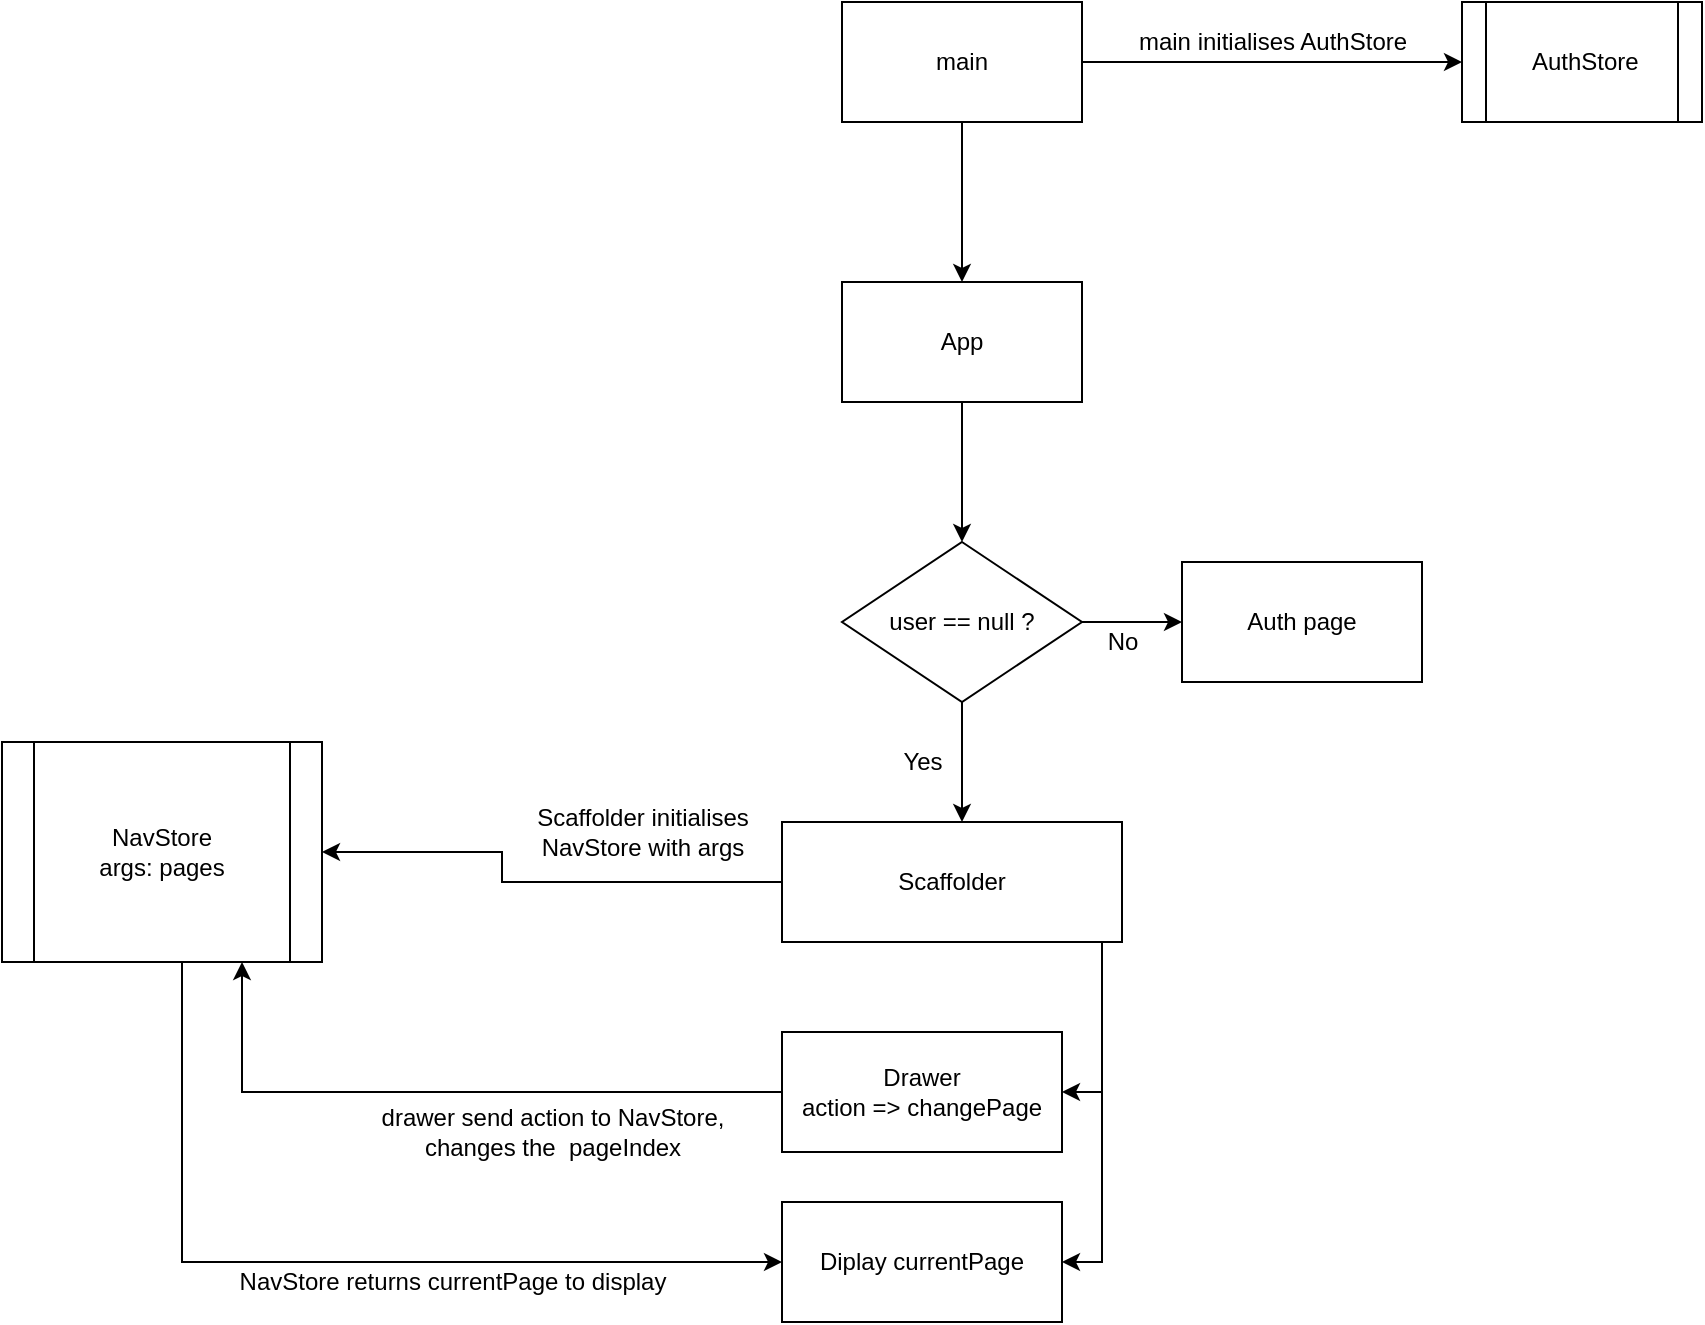 <mxfile>
    <diagram id="a-nrn7RsLYpkGz9jW-hu" name="Page-1">
        <mxGraphModel dx="1956" dy="1113" grid="1" gridSize="10" guides="1" tooltips="1" connect="1" arrows="1" fold="1" page="0" pageScale="1" pageWidth="827" pageHeight="1169" math="0" shadow="0">
            <root>
                <mxCell id="0"/>
                <mxCell id="1" parent="0"/>
                <mxCell id="4" value="" style="edgeStyle=orthogonalEdgeStyle;rounded=0;orthogonalLoop=1;jettySize=auto;html=1;" edge="1" parent="1" source="2" target="3">
                    <mxGeometry relative="1" as="geometry"/>
                </mxCell>
                <mxCell id="6" value="" style="edgeStyle=orthogonalEdgeStyle;rounded=0;orthogonalLoop=1;jettySize=auto;html=1;" edge="1" parent="1" source="2" target="5">
                    <mxGeometry relative="1" as="geometry"/>
                </mxCell>
                <mxCell id="2" value="main" style="rounded=0;whiteSpace=wrap;html=1;" vertex="1" parent="1">
                    <mxGeometry x="320" y="70" width="120" height="60" as="geometry"/>
                </mxCell>
                <mxCell id="3" value="&amp;nbsp;AuthStore" style="shape=process;whiteSpace=wrap;html=1;backgroundOutline=1;" vertex="1" parent="1">
                    <mxGeometry x="630" y="70" width="120" height="60" as="geometry"/>
                </mxCell>
                <mxCell id="9" value="" style="edgeStyle=orthogonalEdgeStyle;rounded=0;orthogonalLoop=1;jettySize=auto;html=1;" edge="1" parent="1" source="5" target="8">
                    <mxGeometry relative="1" as="geometry"/>
                </mxCell>
                <mxCell id="5" value="App" style="rounded=0;whiteSpace=wrap;html=1;" vertex="1" parent="1">
                    <mxGeometry x="320" y="210" width="120" height="60" as="geometry"/>
                </mxCell>
                <mxCell id="11" value="" style="edgeStyle=orthogonalEdgeStyle;rounded=0;orthogonalLoop=1;jettySize=auto;html=1;" edge="1" parent="1" source="8" target="10">
                    <mxGeometry relative="1" as="geometry"/>
                </mxCell>
                <mxCell id="13" value="" style="edgeStyle=orthogonalEdgeStyle;rounded=0;orthogonalLoop=1;jettySize=auto;html=1;" edge="1" parent="1" source="8" target="12">
                    <mxGeometry relative="1" as="geometry">
                        <Array as="points">
                            <mxPoint x="380" y="470"/>
                            <mxPoint x="380" y="470"/>
                        </Array>
                    </mxGeometry>
                </mxCell>
                <mxCell id="8" value="user == null ?" style="rhombus;whiteSpace=wrap;html=1;" vertex="1" parent="1">
                    <mxGeometry x="320" y="340" width="120" height="80" as="geometry"/>
                </mxCell>
                <mxCell id="10" value="Auth page" style="rounded=0;whiteSpace=wrap;html=1;" vertex="1" parent="1">
                    <mxGeometry x="490" y="350" width="120" height="60" as="geometry"/>
                </mxCell>
                <mxCell id="17" value="" style="edgeStyle=orthogonalEdgeStyle;rounded=0;orthogonalLoop=1;jettySize=auto;html=1;" edge="1" parent="1" source="12" target="16">
                    <mxGeometry relative="1" as="geometry">
                        <Array as="points">
                            <mxPoint x="150" y="510"/>
                            <mxPoint x="150" y="495"/>
                        </Array>
                    </mxGeometry>
                </mxCell>
                <mxCell id="28" style="edgeStyle=orthogonalEdgeStyle;rounded=0;orthogonalLoop=1;jettySize=auto;html=1;entryX=1;entryY=0.5;entryDx=0;entryDy=0;" edge="1" parent="1" source="12" target="24">
                    <mxGeometry relative="1" as="geometry">
                        <Array as="points">
                            <mxPoint x="450" y="615"/>
                        </Array>
                    </mxGeometry>
                </mxCell>
                <mxCell id="29" style="edgeStyle=orthogonalEdgeStyle;rounded=0;orthogonalLoop=1;jettySize=auto;html=1;entryX=1;entryY=0.5;entryDx=0;entryDy=0;" edge="1" parent="1" source="12" target="19">
                    <mxGeometry relative="1" as="geometry">
                        <mxPoint x="431.2" y="706.84" as="targetPoint"/>
                        <Array as="points">
                            <mxPoint x="450" y="700"/>
                        </Array>
                    </mxGeometry>
                </mxCell>
                <mxCell id="12" value="Scaffolder" style="whiteSpace=wrap;html=1;" vertex="1" parent="1">
                    <mxGeometry x="290" y="480" width="170" height="60" as="geometry"/>
                </mxCell>
                <mxCell id="14" value="Yes" style="text;html=1;align=center;verticalAlign=middle;resizable=0;points=[];autosize=1;" vertex="1" parent="1">
                    <mxGeometry x="340" y="440" width="40" height="20" as="geometry"/>
                </mxCell>
                <mxCell id="15" value="No" style="text;html=1;align=center;verticalAlign=middle;resizable=0;points=[];autosize=1;" vertex="1" parent="1">
                    <mxGeometry x="445" y="380" width="30" height="20" as="geometry"/>
                </mxCell>
                <mxCell id="21" style="edgeStyle=orthogonalEdgeStyle;rounded=0;orthogonalLoop=1;jettySize=auto;html=1;entryX=0;entryY=0.5;entryDx=0;entryDy=0;" edge="1" parent="1" source="16" target="19">
                    <mxGeometry relative="1" as="geometry">
                        <Array as="points">
                            <mxPoint x="-10" y="700"/>
                        </Array>
                    </mxGeometry>
                </mxCell>
                <mxCell id="16" value="&lt;div&gt;&lt;span&gt;NavStore&lt;/span&gt;&lt;/div&gt;&lt;div&gt;&lt;span&gt;args: pages&lt;/span&gt;&lt;/div&gt;" style="shape=process;whiteSpace=wrap;html=1;backgroundOutline=1;align=center;" vertex="1" parent="1">
                    <mxGeometry x="-100" y="440" width="160" height="110" as="geometry"/>
                </mxCell>
                <mxCell id="19" value="Diplay currentPage" style="rounded=0;whiteSpace=wrap;html=1;" vertex="1" parent="1">
                    <mxGeometry x="290" y="670" width="140" height="60" as="geometry"/>
                </mxCell>
                <mxCell id="22" value="NavStore returns currentPage to display" style="text;html=1;align=center;verticalAlign=middle;resizable=0;points=[];autosize=1;" vertex="1" parent="1">
                    <mxGeometry x="10" y="700" width="230" height="20" as="geometry"/>
                </mxCell>
                <mxCell id="30" style="edgeStyle=orthogonalEdgeStyle;rounded=0;orthogonalLoop=1;jettySize=auto;html=1;entryX=0.75;entryY=1;entryDx=0;entryDy=0;" edge="1" parent="1" source="24" target="16">
                    <mxGeometry relative="1" as="geometry"/>
                </mxCell>
                <mxCell id="24" value="Drawer&lt;br&gt;action =&amp;gt; changePage" style="whiteSpace=wrap;html=1;" vertex="1" parent="1">
                    <mxGeometry x="290" y="585" width="140" height="60" as="geometry"/>
                </mxCell>
                <mxCell id="31" value="drawer send action to NavStore,&lt;br&gt;changes the&amp;nbsp; pageIndex" style="text;html=1;align=center;verticalAlign=middle;resizable=0;points=[];autosize=1;" vertex="1" parent="1">
                    <mxGeometry x="80" y="620" width="190" height="30" as="geometry"/>
                </mxCell>
                <mxCell id="32" value="Scaffolder initialises&lt;br&gt;NavStore with args" style="text;html=1;align=center;verticalAlign=middle;resizable=0;points=[];autosize=1;" vertex="1" parent="1">
                    <mxGeometry x="160" y="470" width="120" height="30" as="geometry"/>
                </mxCell>
                <mxCell id="34" value="main initialises AuthStore" style="text;html=1;align=center;verticalAlign=middle;resizable=0;points=[];autosize=1;" vertex="1" parent="1">
                    <mxGeometry x="460" y="80" width="150" height="20" as="geometry"/>
                </mxCell>
            </root>
        </mxGraphModel>
    </diagram>
</mxfile>